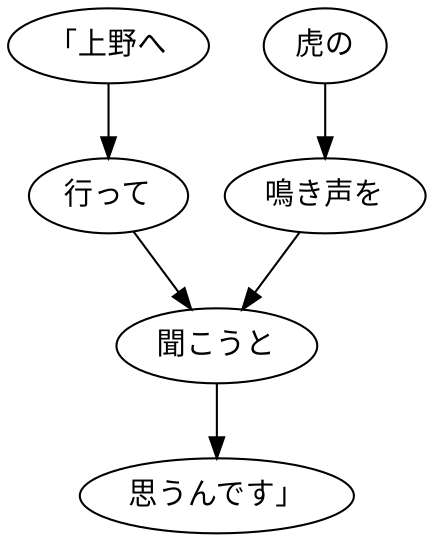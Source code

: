 digraph graph7429 {
	node0 [label="「上野へ"];
	node1 [label="行って"];
	node2 [label="虎の"];
	node3 [label="鳴き声を"];
	node4 [label="聞こうと"];
	node5 [label="思うんです」"];
	node0 -> node1;
	node1 -> node4;
	node2 -> node3;
	node3 -> node4;
	node4 -> node5;
}
